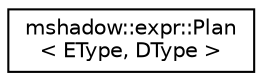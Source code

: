 digraph "Graphical Class Hierarchy"
{
 // LATEX_PDF_SIZE
  edge [fontname="Helvetica",fontsize="10",labelfontname="Helvetica",labelfontsize="10"];
  node [fontname="Helvetica",fontsize="10",shape=record];
  rankdir="LR";
  Node0 [label="mshadow::expr::Plan\l\< EType, DType \>",height=0.2,width=0.4,color="black", fillcolor="white", style="filled",URL="$classmshadow_1_1expr_1_1Plan.html",tooltip=" "];
}
